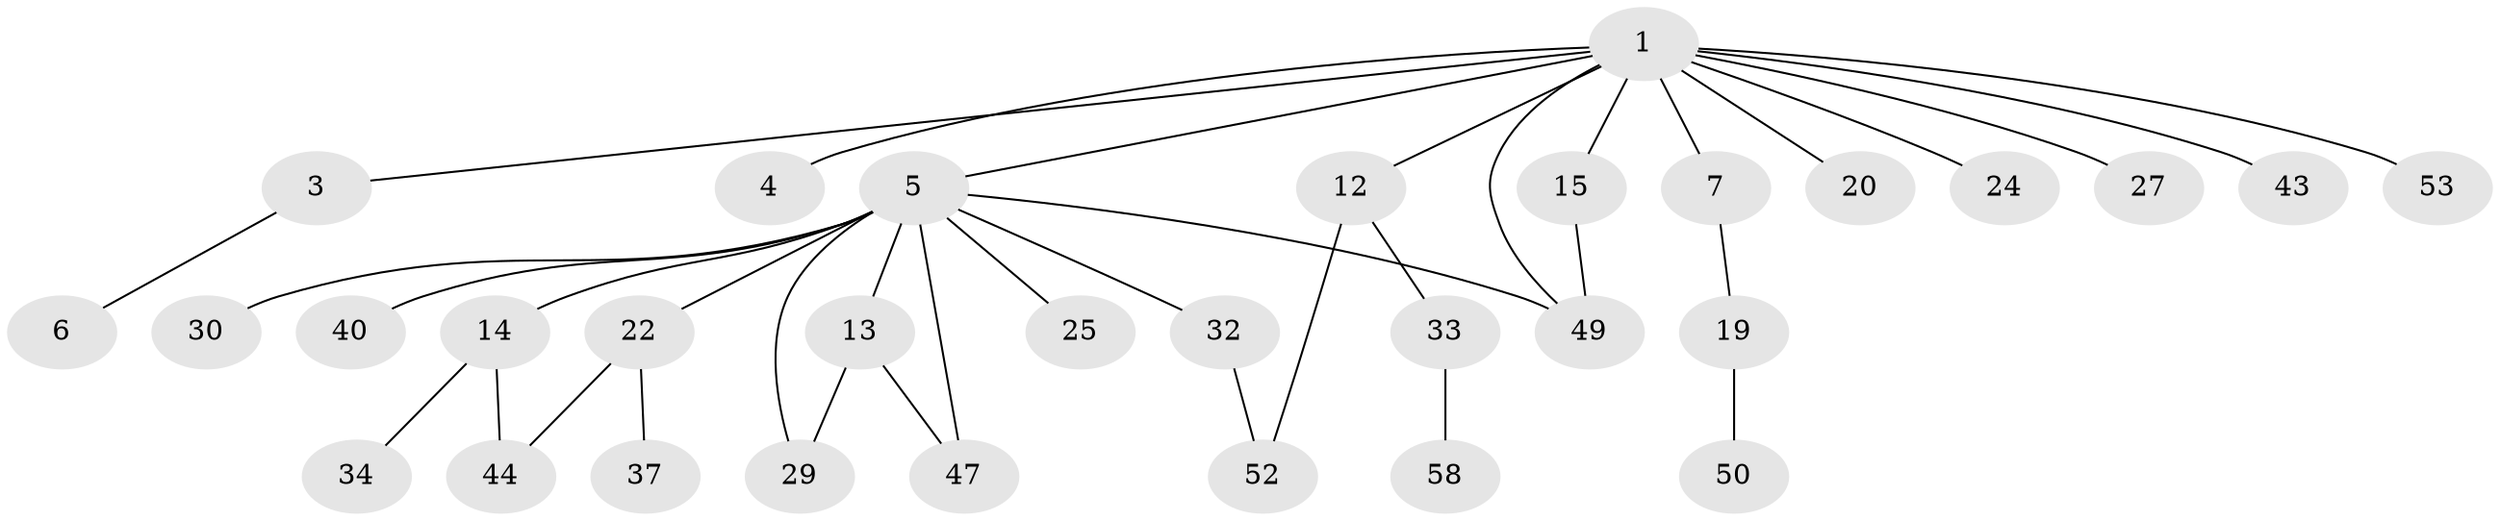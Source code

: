 // original degree distribution, {6: 0.031746031746031744, 4: 0.047619047619047616, 2: 0.3492063492063492, 5: 0.031746031746031744, 3: 0.14285714285714285, 7: 0.015873015873015872, 1: 0.38095238095238093}
// Generated by graph-tools (version 1.1) at 2025/13/03/09/25 04:13:35]
// undirected, 31 vertices, 36 edges
graph export_dot {
graph [start="1"]
  node [color=gray90,style=filled];
  1 [super="+2+8+48"];
  3;
  4 [super="+55"];
  5 [super="+9+10"];
  6 [super="+31"];
  7;
  12 [super="+38+21"];
  13 [super="+26+60"];
  14 [super="+51+16"];
  15;
  19;
  20;
  22 [super="+35+36"];
  24 [super="+41+42"];
  25;
  27;
  29 [super="+61"];
  30;
  32;
  33;
  34 [super="+46"];
  37 [super="+54"];
  40;
  43;
  44;
  47 [super="+63"];
  49 [super="+62"];
  50;
  52;
  53;
  58;
  1 -- 3;
  1 -- 4;
  1 -- 24;
  1 -- 20;
  1 -- 5;
  1 -- 7;
  1 -- 49;
  1 -- 53;
  1 -- 27;
  1 -- 43;
  1 -- 12;
  1 -- 15;
  3 -- 6;
  5 -- 14;
  5 -- 30;
  5 -- 22;
  5 -- 32;
  5 -- 40;
  5 -- 13;
  5 -- 49;
  5 -- 25;
  5 -- 29;
  5 -- 47;
  7 -- 19;
  12 -- 33;
  12 -- 52;
  13 -- 47;
  13 -- 29;
  14 -- 34;
  14 -- 44;
  15 -- 49;
  19 -- 50;
  22 -- 44;
  22 -- 37;
  32 -- 52;
  33 -- 58;
}
